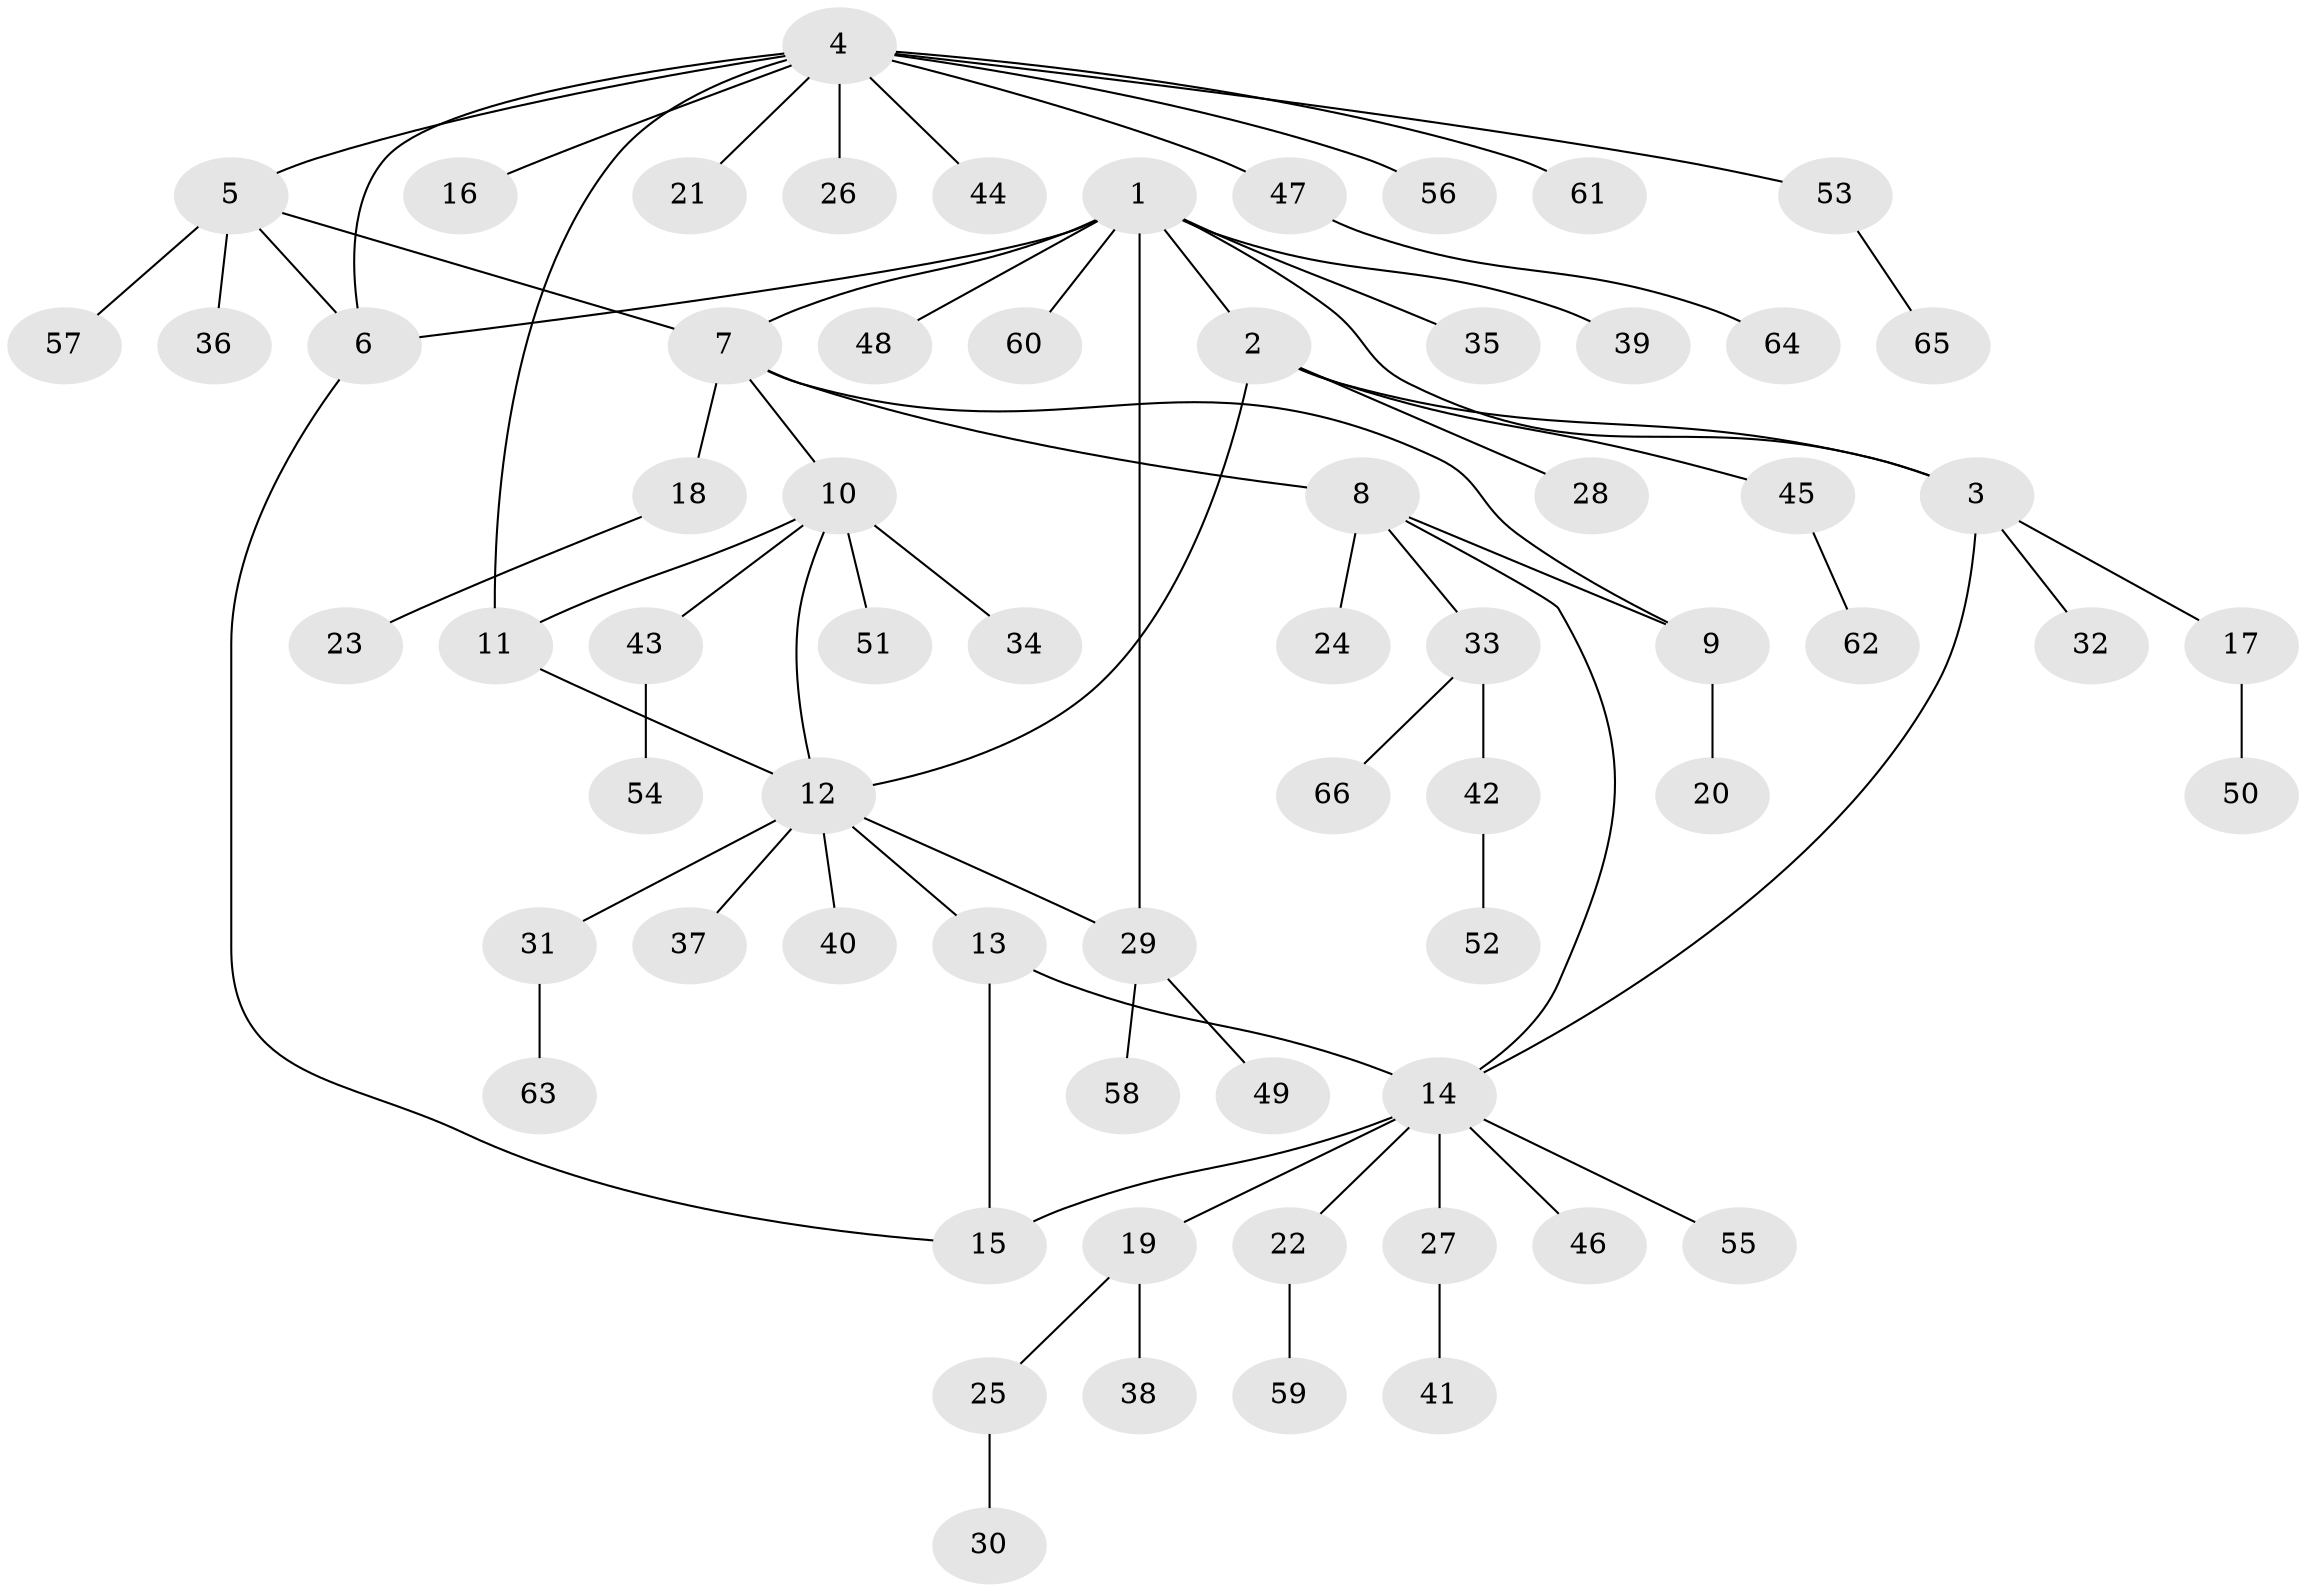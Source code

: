 // coarse degree distribution, {6: 0.11538461538461539, 1: 0.8076923076923077, 5: 0.038461538461538464, 10: 0.038461538461538464}
// Generated by graph-tools (version 1.1) at 2025/57/03/04/25 21:57:16]
// undirected, 66 vertices, 77 edges
graph export_dot {
graph [start="1"]
  node [color=gray90,style=filled];
  1;
  2;
  3;
  4;
  5;
  6;
  7;
  8;
  9;
  10;
  11;
  12;
  13;
  14;
  15;
  16;
  17;
  18;
  19;
  20;
  21;
  22;
  23;
  24;
  25;
  26;
  27;
  28;
  29;
  30;
  31;
  32;
  33;
  34;
  35;
  36;
  37;
  38;
  39;
  40;
  41;
  42;
  43;
  44;
  45;
  46;
  47;
  48;
  49;
  50;
  51;
  52;
  53;
  54;
  55;
  56;
  57;
  58;
  59;
  60;
  61;
  62;
  63;
  64;
  65;
  66;
  1 -- 2;
  1 -- 3;
  1 -- 6;
  1 -- 7;
  1 -- 29;
  1 -- 35;
  1 -- 39;
  1 -- 48;
  1 -- 60;
  2 -- 3;
  2 -- 12;
  2 -- 28;
  2 -- 45;
  3 -- 14;
  3 -- 17;
  3 -- 32;
  4 -- 5;
  4 -- 6;
  4 -- 11;
  4 -- 16;
  4 -- 21;
  4 -- 26;
  4 -- 44;
  4 -- 47;
  4 -- 53;
  4 -- 56;
  4 -- 61;
  5 -- 6;
  5 -- 7;
  5 -- 36;
  5 -- 57;
  6 -- 15;
  7 -- 8;
  7 -- 9;
  7 -- 10;
  7 -- 18;
  8 -- 9;
  8 -- 14;
  8 -- 24;
  8 -- 33;
  9 -- 20;
  10 -- 11;
  10 -- 12;
  10 -- 34;
  10 -- 43;
  10 -- 51;
  11 -- 12;
  12 -- 13;
  12 -- 29;
  12 -- 31;
  12 -- 37;
  12 -- 40;
  13 -- 14;
  13 -- 15;
  14 -- 15;
  14 -- 19;
  14 -- 22;
  14 -- 27;
  14 -- 46;
  14 -- 55;
  17 -- 50;
  18 -- 23;
  19 -- 25;
  19 -- 38;
  22 -- 59;
  25 -- 30;
  27 -- 41;
  29 -- 49;
  29 -- 58;
  31 -- 63;
  33 -- 42;
  33 -- 66;
  42 -- 52;
  43 -- 54;
  45 -- 62;
  47 -- 64;
  53 -- 65;
}
